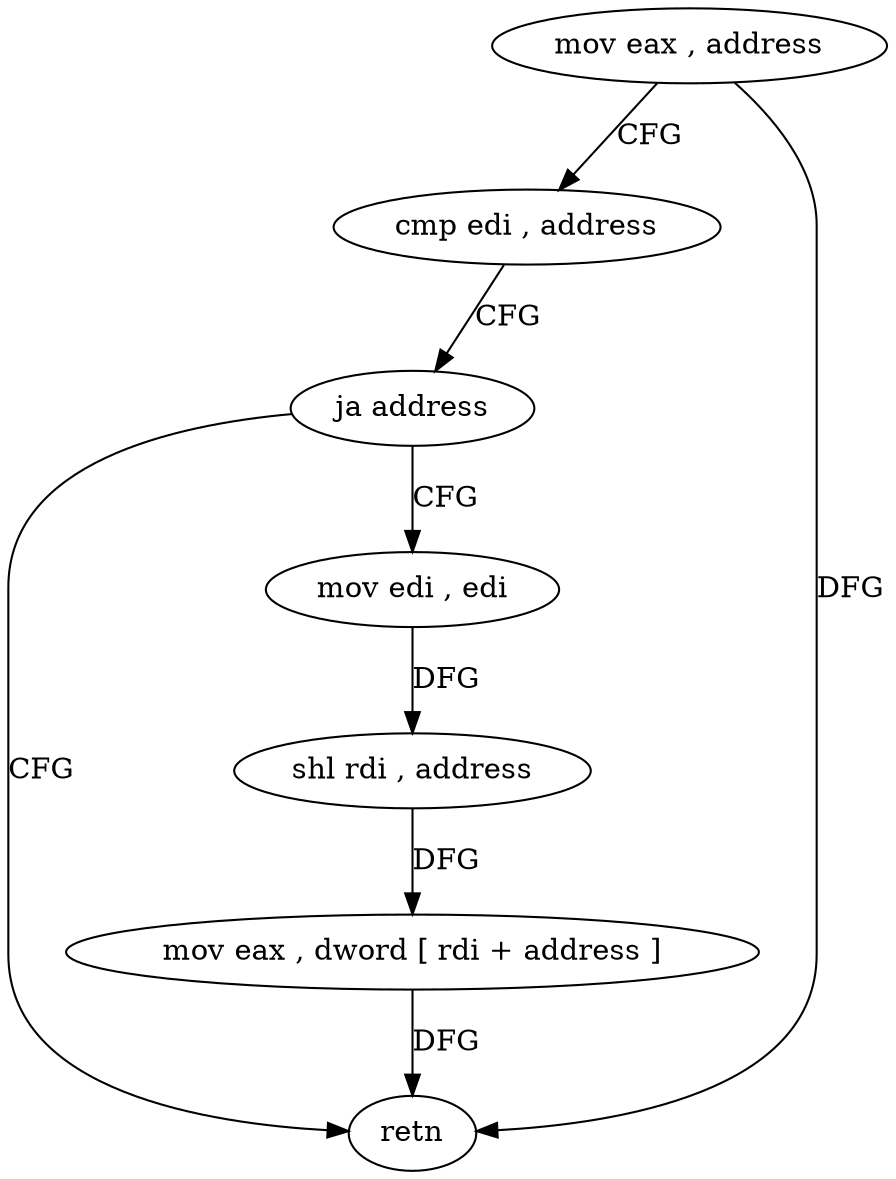 digraph "func" {
"4263383" [label = "mov eax , address" ]
"4263388" [label = "cmp edi , address" ]
"4263391" [label = "ja address" ]
"4263405" [label = "retn" ]
"4263393" [label = "mov edi , edi" ]
"4263395" [label = "shl rdi , address" ]
"4263399" [label = "mov eax , dword [ rdi + address ]" ]
"4263383" -> "4263388" [ label = "CFG" ]
"4263383" -> "4263405" [ label = "DFG" ]
"4263388" -> "4263391" [ label = "CFG" ]
"4263391" -> "4263405" [ label = "CFG" ]
"4263391" -> "4263393" [ label = "CFG" ]
"4263393" -> "4263395" [ label = "DFG" ]
"4263395" -> "4263399" [ label = "DFG" ]
"4263399" -> "4263405" [ label = "DFG" ]
}
